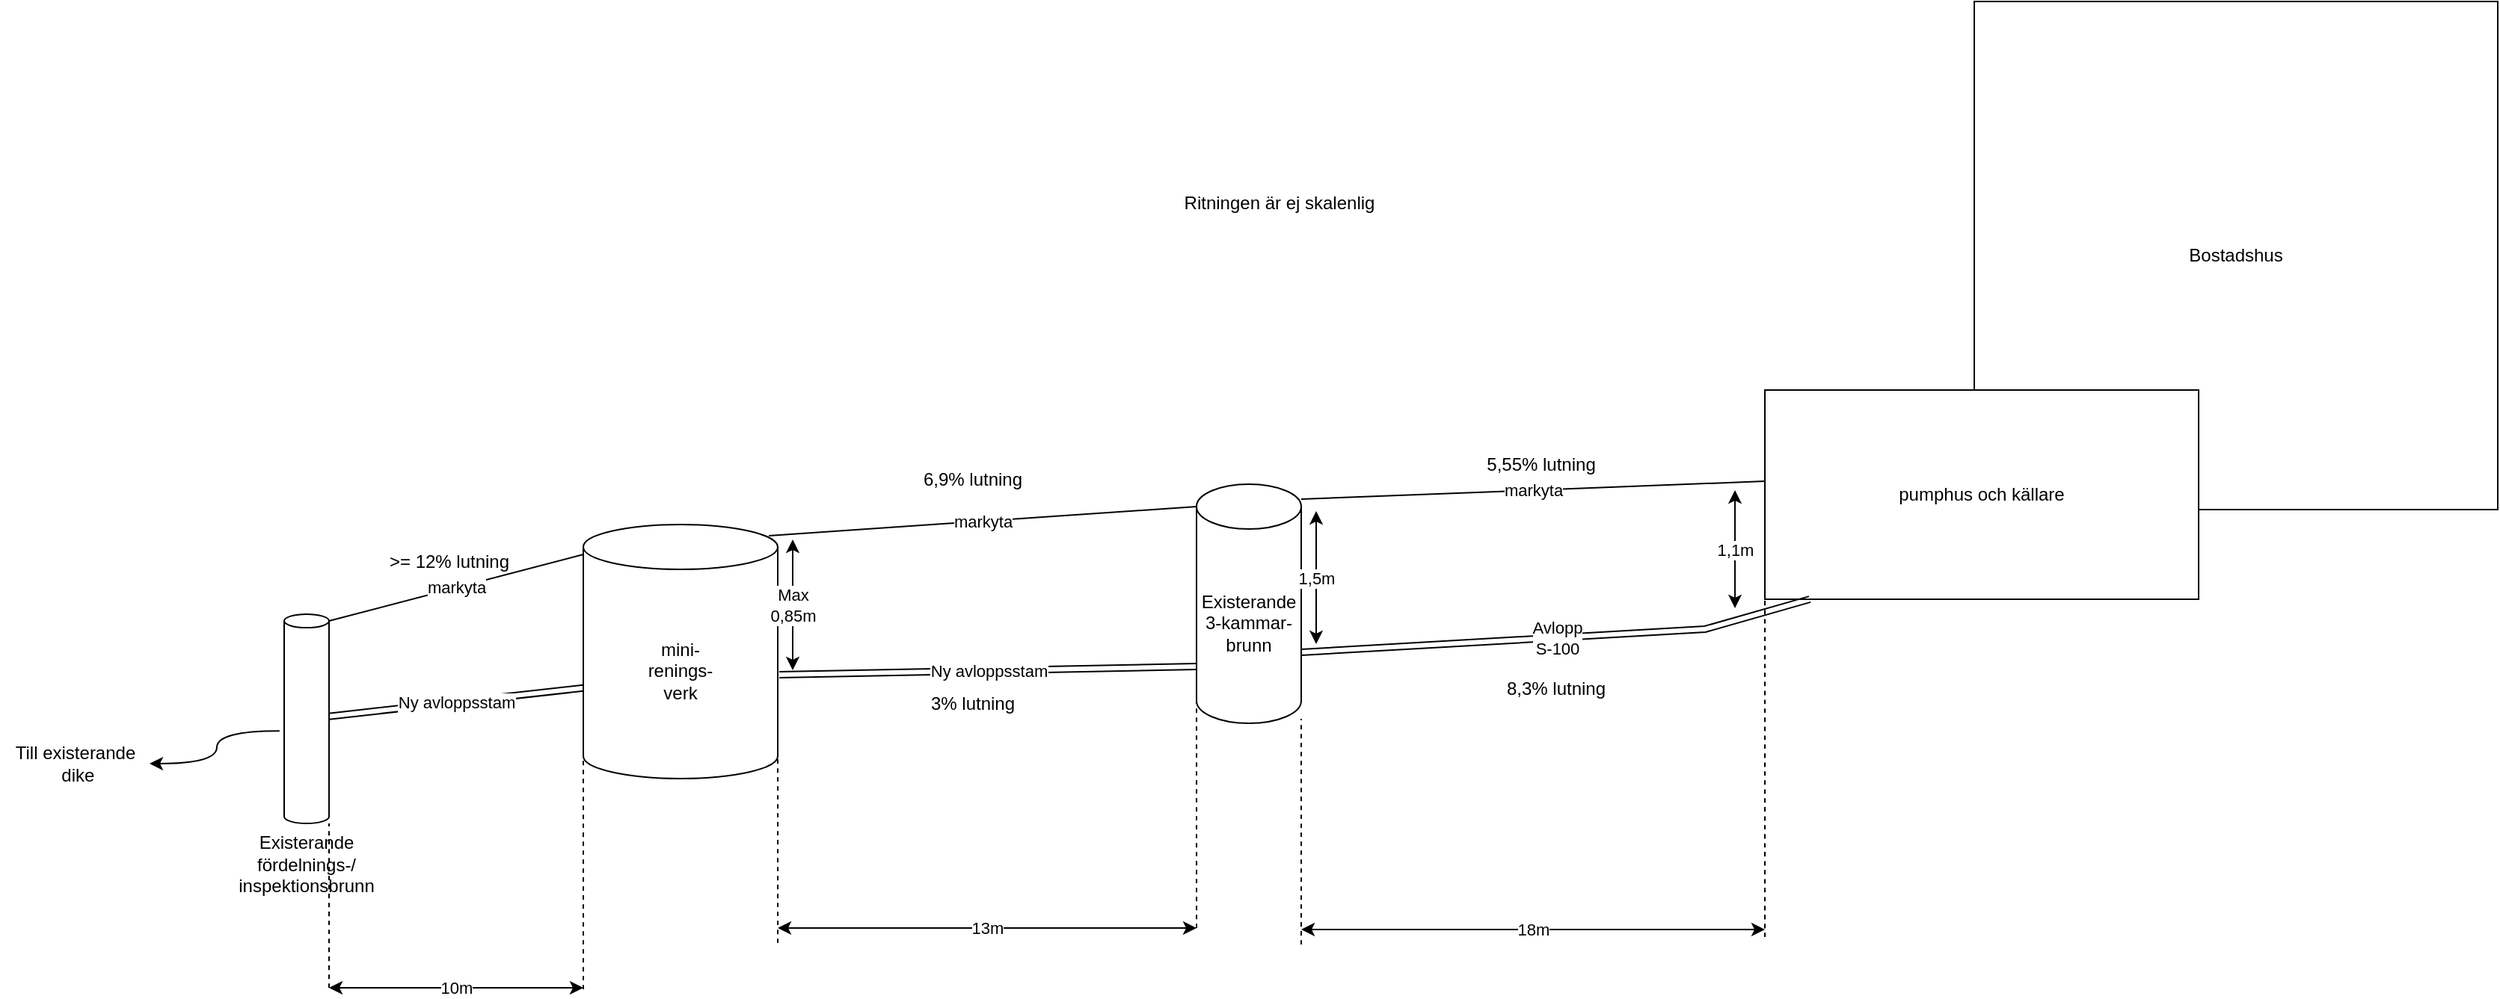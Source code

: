 <mxfile version="20.6.0" type="github">
  <diagram id="dEcU-ee0UV8H-_c2nEIc" name="Page-1">
    <mxGraphModel dx="2824" dy="1116" grid="1" gridSize="10" guides="1" tooltips="1" connect="1" arrows="1" fold="1" page="1" pageScale="1" pageWidth="850" pageHeight="1100" math="0" shadow="0">
      <root>
        <mxCell id="0" />
        <mxCell id="1" parent="0" />
        <mxCell id="SarKboA0Y-ExGuH4aFD--1" value="Bostadshus" style="rounded=0;whiteSpace=wrap;html=1;" vertex="1" parent="1">
          <mxGeometry x="490" y="20" width="350" height="340" as="geometry" />
        </mxCell>
        <mxCell id="SarKboA0Y-ExGuH4aFD--2" value="pumphus och källare" style="rounded=0;whiteSpace=wrap;html=1;" vertex="1" parent="1">
          <mxGeometry x="350" y="280" width="290" height="140" as="geometry" />
        </mxCell>
        <mxCell id="SarKboA0Y-ExGuH4aFD--3" value="Existerande&lt;br&gt;3-kammar-&lt;br&gt;brunn" style="shape=cylinder3;whiteSpace=wrap;html=1;boundedLbl=1;backgroundOutline=1;size=15;" vertex="1" parent="1">
          <mxGeometry x="-30" y="343" width="70" height="160" as="geometry" />
        </mxCell>
        <mxCell id="SarKboA0Y-ExGuH4aFD--6" value="markyta" style="endArrow=none;html=1;rounded=0;exitX=1;exitY=0;exitDx=0;exitDy=15;exitPerimeter=0;entryX=0;entryY=0.436;entryDx=0;entryDy=0;entryPerimeter=0;" edge="1" parent="1" target="SarKboA0Y-ExGuH4aFD--2">
          <mxGeometry width="50" height="50" relative="1" as="geometry">
            <mxPoint x="40" y="353" as="sourcePoint" />
            <mxPoint x="350.87" y="335.06" as="targetPoint" />
            <Array as="points" />
          </mxGeometry>
        </mxCell>
        <mxCell id="SarKboA0Y-ExGuH4aFD--8" value="1,5m" style="endArrow=classic;startArrow=classic;html=1;rounded=0;" edge="1" parent="1">
          <mxGeometry width="50" height="50" relative="1" as="geometry">
            <mxPoint x="50" y="450" as="sourcePoint" />
            <mxPoint x="50" y="361" as="targetPoint" />
          </mxGeometry>
        </mxCell>
        <mxCell id="SarKboA0Y-ExGuH4aFD--10" value="mini-&lt;br&gt;renings-&lt;br&gt;verk" style="shape=cylinder3;whiteSpace=wrap;html=1;boundedLbl=1;backgroundOutline=1;size=15;" vertex="1" parent="1">
          <mxGeometry x="-440" y="370" width="130" height="170" as="geometry" />
        </mxCell>
        <mxCell id="SarKboA0Y-ExGuH4aFD--12" value="1,1m" style="endArrow=classic;startArrow=classic;html=1;rounded=0;" edge="1" parent="1">
          <mxGeometry x="-0.013" width="50" height="50" relative="1" as="geometry">
            <mxPoint x="330" y="426" as="sourcePoint" />
            <mxPoint x="330" y="347" as="targetPoint" />
            <mxPoint as="offset" />
          </mxGeometry>
        </mxCell>
        <mxCell id="SarKboA0Y-ExGuH4aFD--15" value="markyta" style="endArrow=none;html=1;rounded=0;exitX=0.954;exitY=0.044;exitDx=0;exitDy=0;exitPerimeter=0;entryX=0;entryY=0;entryDx=0;entryDy=15;entryPerimeter=0;" edge="1" parent="1" source="SarKboA0Y-ExGuH4aFD--10" target="SarKboA0Y-ExGuH4aFD--3">
          <mxGeometry width="50" height="50" relative="1" as="geometry">
            <mxPoint x="-311" y="374.94" as="sourcePoint" />
            <mxPoint x="-0.13" y="360.0" as="targetPoint" />
            <Array as="points" />
          </mxGeometry>
        </mxCell>
        <mxCell id="SarKboA0Y-ExGuH4aFD--18" style="edgeStyle=orthogonalEdgeStyle;rounded=0;orthogonalLoop=1;jettySize=auto;html=1;curved=1;exitX=-0.102;exitY=0.558;exitDx=0;exitDy=0;exitPerimeter=0;" edge="1" parent="1" source="SarKboA0Y-ExGuH4aFD--16" target="SarKboA0Y-ExGuH4aFD--19">
          <mxGeometry relative="1" as="geometry">
            <mxPoint x="-740" y="500" as="targetPoint" />
          </mxGeometry>
        </mxCell>
        <mxCell id="SarKboA0Y-ExGuH4aFD--16" value="&lt;br&gt;&lt;br&gt;&lt;br&gt;&lt;br&gt;&lt;br&gt;&lt;br&gt;&lt;br&gt;&lt;br&gt;&lt;br&gt;&lt;br&gt;&lt;br&gt;&lt;br&gt;&lt;br&gt;Existerande&lt;br&gt;fördelnings-/&lt;br&gt;inspektionsbrunn" style="shape=cylinder3;whiteSpace=wrap;html=1;boundedLbl=1;backgroundOutline=1;size=4.529;" vertex="1" parent="1">
          <mxGeometry x="-640" y="430" width="30" height="140" as="geometry" />
        </mxCell>
        <mxCell id="SarKboA0Y-ExGuH4aFD--19" value="Till existerande&lt;br&gt;&amp;nbsp;dike" style="text;html=1;align=center;verticalAlign=middle;resizable=0;points=[];autosize=1;strokeColor=none;fillColor=none;" vertex="1" parent="1">
          <mxGeometry x="-830" y="510" width="100" height="40" as="geometry" />
        </mxCell>
        <mxCell id="SarKboA0Y-ExGuH4aFD--20" value="markyta" style="endArrow=none;html=1;rounded=0;exitX=1;exitY=0;exitDx=0;exitDy=4.529;exitPerimeter=0;entryX=0;entryY=0;entryDx=0;entryDy=15;entryPerimeter=0;" edge="1" parent="1" source="SarKboA0Y-ExGuH4aFD--16">
          <mxGeometry width="50" height="50" relative="1" as="geometry">
            <mxPoint x="-735.98" y="412.48" as="sourcePoint" />
            <mxPoint x="-440" y="390.0" as="targetPoint" />
            <Array as="points" />
          </mxGeometry>
        </mxCell>
        <mxCell id="SarKboA0Y-ExGuH4aFD--22" value="Avlopp&lt;br&gt;S-100" style="shape=link;html=1;rounded=0;strokeColor=default;startArrow=classic;startFill=1;curved=1;exitX=1;exitY=0;exitDx=0;exitDy=112.5;exitPerimeter=0;" edge="1" parent="1" source="SarKboA0Y-ExGuH4aFD--3">
          <mxGeometry width="100" relative="1" as="geometry">
            <mxPoint x="270" y="440" as="sourcePoint" />
            <mxPoint x="380" y="420" as="targetPoint" />
            <Array as="points">
              <mxPoint x="310" y="440" />
            </Array>
          </mxGeometry>
        </mxCell>
        <mxCell id="SarKboA0Y-ExGuH4aFD--23" value="5,55% lutning" style="text;html=1;align=center;verticalAlign=middle;resizable=0;points=[];autosize=1;strokeColor=none;fillColor=none;" vertex="1" parent="1">
          <mxGeometry x="150" y="315" width="100" height="30" as="geometry" />
        </mxCell>
        <mxCell id="SarKboA0Y-ExGuH4aFD--24" value="8,3% lutning" style="text;html=1;align=center;verticalAlign=middle;resizable=0;points=[];autosize=1;strokeColor=none;fillColor=none;" vertex="1" parent="1">
          <mxGeometry x="165" y="465" width="90" height="30" as="geometry" />
        </mxCell>
        <mxCell id="SarKboA0Y-ExGuH4aFD--25" value="6,9% lutning" style="text;html=1;align=center;verticalAlign=middle;resizable=0;points=[];autosize=1;strokeColor=none;fillColor=none;" vertex="1" parent="1">
          <mxGeometry x="-225" y="325" width="90" height="30" as="geometry" />
        </mxCell>
        <mxCell id="SarKboA0Y-ExGuH4aFD--26" value="Ny avloppsstam" style="shape=link;html=1;rounded=0;strokeColor=default;startArrow=classic;startFill=1;curved=1;exitX=1.008;exitY=0.591;exitDx=0;exitDy=0;exitPerimeter=0;" edge="1" parent="1" source="SarKboA0Y-ExGuH4aFD--10">
          <mxGeometry width="100" relative="1" as="geometry">
            <mxPoint x="-120" y="465" as="sourcePoint" />
            <mxPoint x="-30" y="465" as="targetPoint" />
          </mxGeometry>
        </mxCell>
        <mxCell id="SarKboA0Y-ExGuH4aFD--27" value="3% lutning" style="text;html=1;align=center;verticalAlign=middle;resizable=0;points=[];autosize=1;strokeColor=none;fillColor=none;" vertex="1" parent="1">
          <mxGeometry x="-220" y="475" width="80" height="30" as="geometry" />
        </mxCell>
        <mxCell id="SarKboA0Y-ExGuH4aFD--28" value="Max&lt;br&gt;0,85m" style="endArrow=classic;startArrow=classic;html=1;rounded=0;" edge="1" parent="1">
          <mxGeometry width="50" height="50" relative="1" as="geometry">
            <mxPoint x="-300" y="467.5" as="sourcePoint" />
            <mxPoint x="-300" y="380" as="targetPoint" />
          </mxGeometry>
        </mxCell>
        <mxCell id="SarKboA0Y-ExGuH4aFD--29" value="Ritningen är ej skalenlig" style="text;html=1;align=center;verticalAlign=middle;resizable=0;points=[];autosize=1;strokeColor=none;fillColor=none;" vertex="1" parent="1">
          <mxGeometry x="-50" y="140" width="150" height="30" as="geometry" />
        </mxCell>
        <mxCell id="SarKboA0Y-ExGuH4aFD--30" value="&amp;gt;= 12% lutning" style="text;html=1;align=center;verticalAlign=middle;resizable=0;points=[];autosize=1;strokeColor=none;fillColor=none;" vertex="1" parent="1">
          <mxGeometry x="-580" y="380" width="100" height="30" as="geometry" />
        </mxCell>
        <mxCell id="SarKboA0Y-ExGuH4aFD--31" value="Ny avloppsstam" style="shape=link;html=1;rounded=0;strokeColor=default;startArrow=classic;startFill=1;curved=1;" edge="1" parent="1" source="SarKboA0Y-ExGuH4aFD--16">
          <mxGeometry width="100" relative="1" as="geometry">
            <mxPoint x="-540" y="479.41" as="sourcePoint" />
            <mxPoint x="-440" y="479.41" as="targetPoint" />
          </mxGeometry>
        </mxCell>
        <mxCell id="SarKboA0Y-ExGuH4aFD--32" value="" style="endArrow=none;dashed=1;html=1;rounded=0;strokeColor=default;curved=1;entryX=1;entryY=0.981;entryDx=0;entryDy=0;entryPerimeter=0;" edge="1" parent="1" target="SarKboA0Y-ExGuH4aFD--3">
          <mxGeometry width="50" height="50" relative="1" as="geometry">
            <mxPoint x="40" y="651" as="sourcePoint" />
            <mxPoint x="40" y="551" as="targetPoint" />
          </mxGeometry>
        </mxCell>
        <mxCell id="SarKboA0Y-ExGuH4aFD--33" value="" style="endArrow=none;dashed=1;html=1;rounded=0;strokeColor=default;curved=1;" edge="1" parent="1">
          <mxGeometry width="50" height="50" relative="1" as="geometry">
            <mxPoint x="350" y="646.0" as="sourcePoint" />
            <mxPoint x="350" y="420" as="targetPoint" />
          </mxGeometry>
        </mxCell>
        <mxCell id="SarKboA0Y-ExGuH4aFD--34" value="18m" style="endArrow=classic;startArrow=classic;html=1;rounded=0;strokeColor=default;curved=1;" edge="1" parent="1">
          <mxGeometry width="50" height="50" relative="1" as="geometry">
            <mxPoint x="40" y="641" as="sourcePoint" />
            <mxPoint x="350" y="641" as="targetPoint" />
          </mxGeometry>
        </mxCell>
        <mxCell id="SarKboA0Y-ExGuH4aFD--35" value="" style="endArrow=none;dashed=1;html=1;rounded=0;strokeColor=default;curved=1;entryX=0;entryY=1;entryDx=0;entryDy=-15;entryPerimeter=0;" edge="1" parent="1" target="SarKboA0Y-ExGuH4aFD--3">
          <mxGeometry width="50" height="50" relative="1" as="geometry">
            <mxPoint x="-30" y="640" as="sourcePoint" />
            <mxPoint x="-20" y="549.0" as="targetPoint" />
          </mxGeometry>
        </mxCell>
        <mxCell id="SarKboA0Y-ExGuH4aFD--36" value="" style="endArrow=none;dashed=1;html=1;rounded=0;strokeColor=default;curved=1;entryX=1;entryY=1;entryDx=0;entryDy=-15;entryPerimeter=0;" edge="1" parent="1" target="SarKboA0Y-ExGuH4aFD--10">
          <mxGeometry width="50" height="50" relative="1" as="geometry">
            <mxPoint x="-310" y="650.0" as="sourcePoint" />
            <mxPoint x="-310" y="550.0" as="targetPoint" />
          </mxGeometry>
        </mxCell>
        <mxCell id="SarKboA0Y-ExGuH4aFD--37" value="13m" style="endArrow=classic;startArrow=classic;html=1;rounded=0;strokeColor=default;curved=1;" edge="1" parent="1">
          <mxGeometry width="50" height="50" relative="1" as="geometry">
            <mxPoint x="-310" y="640" as="sourcePoint" />
            <mxPoint x="-30" y="640" as="targetPoint" />
          </mxGeometry>
        </mxCell>
        <mxCell id="SarKboA0Y-ExGuH4aFD--38" value="" style="endArrow=none;dashed=1;html=1;rounded=0;strokeColor=default;curved=1;entryX=0;entryY=1;entryDx=0;entryDy=-15;entryPerimeter=0;" edge="1" parent="1">
          <mxGeometry width="50" height="50" relative="1" as="geometry">
            <mxPoint x="-440" y="681.0" as="sourcePoint" />
            <mxPoint x="-440" y="520" as="targetPoint" />
          </mxGeometry>
        </mxCell>
        <mxCell id="SarKboA0Y-ExGuH4aFD--39" value="" style="endArrow=none;dashed=1;html=1;rounded=0;strokeColor=default;curved=1;entryX=1;entryY=1;entryDx=0;entryDy=-15;entryPerimeter=0;" edge="1" parent="1">
          <mxGeometry width="50" height="50" relative="1" as="geometry">
            <mxPoint x="-610" y="680" as="sourcePoint" />
            <mxPoint x="-610" y="570.0" as="targetPoint" />
          </mxGeometry>
        </mxCell>
        <mxCell id="SarKboA0Y-ExGuH4aFD--40" value="10m" style="endArrow=classic;startArrow=classic;html=1;rounded=0;strokeColor=default;curved=1;" edge="1" parent="1">
          <mxGeometry width="50" height="50" relative="1" as="geometry">
            <mxPoint x="-610" y="680.0" as="sourcePoint" />
            <mxPoint x="-440" y="680" as="targetPoint" />
          </mxGeometry>
        </mxCell>
      </root>
    </mxGraphModel>
  </diagram>
</mxfile>
